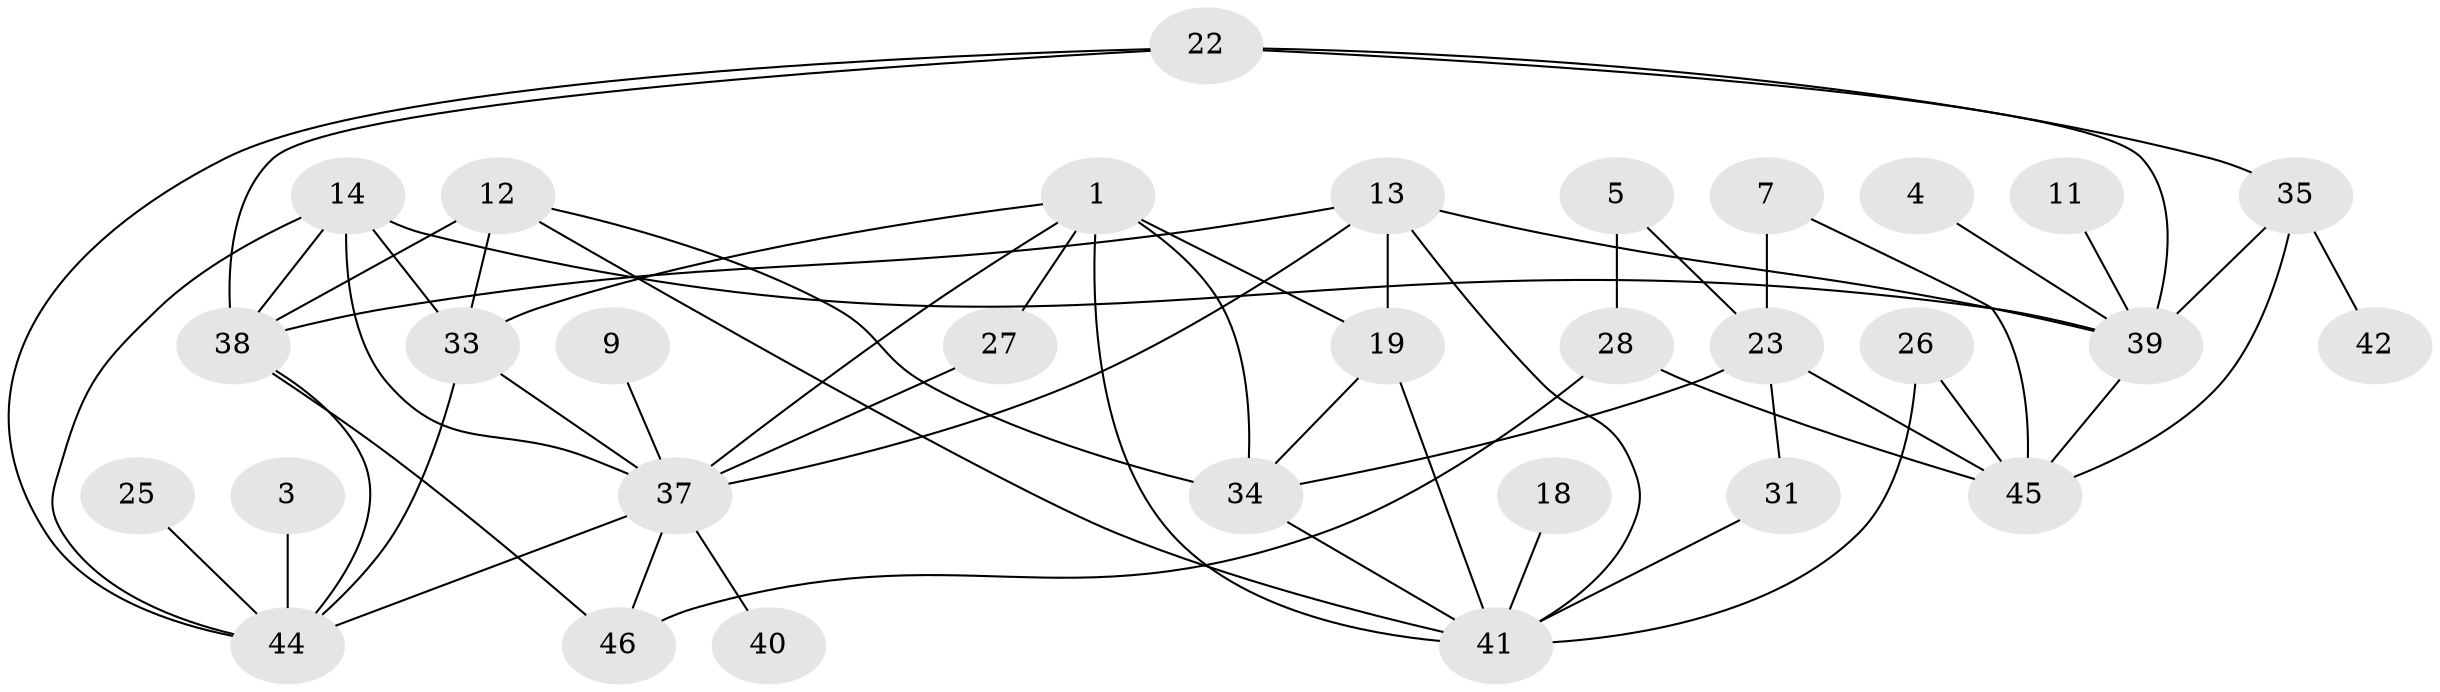 // original degree distribution, {3: 0.24175824175824176, 1: 0.2087912087912088, 2: 0.23076923076923078, 5: 0.0989010989010989, 0: 0.14285714285714285, 4: 0.054945054945054944, 6: 0.01098901098901099, 8: 0.01098901098901099}
// Generated by graph-tools (version 1.1) at 2025/25/03/09/25 03:25:15]
// undirected, 31 vertices, 57 edges
graph export_dot {
graph [start="1"]
  node [color=gray90,style=filled];
  1;
  3;
  4;
  5;
  7;
  9;
  11;
  12;
  13;
  14;
  18;
  19;
  22;
  23;
  25;
  26;
  27;
  28;
  31;
  33;
  34;
  35;
  37;
  38;
  39;
  40;
  41;
  42;
  44;
  45;
  46;
  1 -- 19 [weight=1.0];
  1 -- 27 [weight=1.0];
  1 -- 33 [weight=1.0];
  1 -- 34 [weight=1.0];
  1 -- 37 [weight=1.0];
  1 -- 41 [weight=1.0];
  3 -- 44 [weight=1.0];
  4 -- 39 [weight=1.0];
  5 -- 23 [weight=1.0];
  5 -- 28 [weight=1.0];
  7 -- 23 [weight=1.0];
  7 -- 45 [weight=1.0];
  9 -- 37 [weight=1.0];
  11 -- 39 [weight=1.0];
  12 -- 33 [weight=1.0];
  12 -- 34 [weight=1.0];
  12 -- 38 [weight=2.0];
  12 -- 41 [weight=1.0];
  13 -- 19 [weight=1.0];
  13 -- 37 [weight=1.0];
  13 -- 38 [weight=1.0];
  13 -- 39 [weight=1.0];
  13 -- 41 [weight=1.0];
  14 -- 33 [weight=1.0];
  14 -- 37 [weight=1.0];
  14 -- 38 [weight=1.0];
  14 -- 39 [weight=1.0];
  14 -- 44 [weight=1.0];
  18 -- 41 [weight=1.0];
  19 -- 34 [weight=1.0];
  19 -- 41 [weight=1.0];
  22 -- 35 [weight=1.0];
  22 -- 38 [weight=1.0];
  22 -- 39 [weight=1.0];
  22 -- 44 [weight=1.0];
  23 -- 31 [weight=1.0];
  23 -- 34 [weight=1.0];
  23 -- 45 [weight=1.0];
  25 -- 44 [weight=1.0];
  26 -- 41 [weight=1.0];
  26 -- 45 [weight=1.0];
  27 -- 37 [weight=1.0];
  28 -- 45 [weight=1.0];
  28 -- 46 [weight=1.0];
  31 -- 41 [weight=1.0];
  33 -- 37 [weight=1.0];
  33 -- 44 [weight=1.0];
  34 -- 41 [weight=1.0];
  35 -- 39 [weight=1.0];
  35 -- 42 [weight=1.0];
  35 -- 45 [weight=1.0];
  37 -- 40 [weight=1.0];
  37 -- 44 [weight=1.0];
  37 -- 46 [weight=1.0];
  38 -- 44 [weight=1.0];
  38 -- 46 [weight=1.0];
  39 -- 45 [weight=1.0];
}
